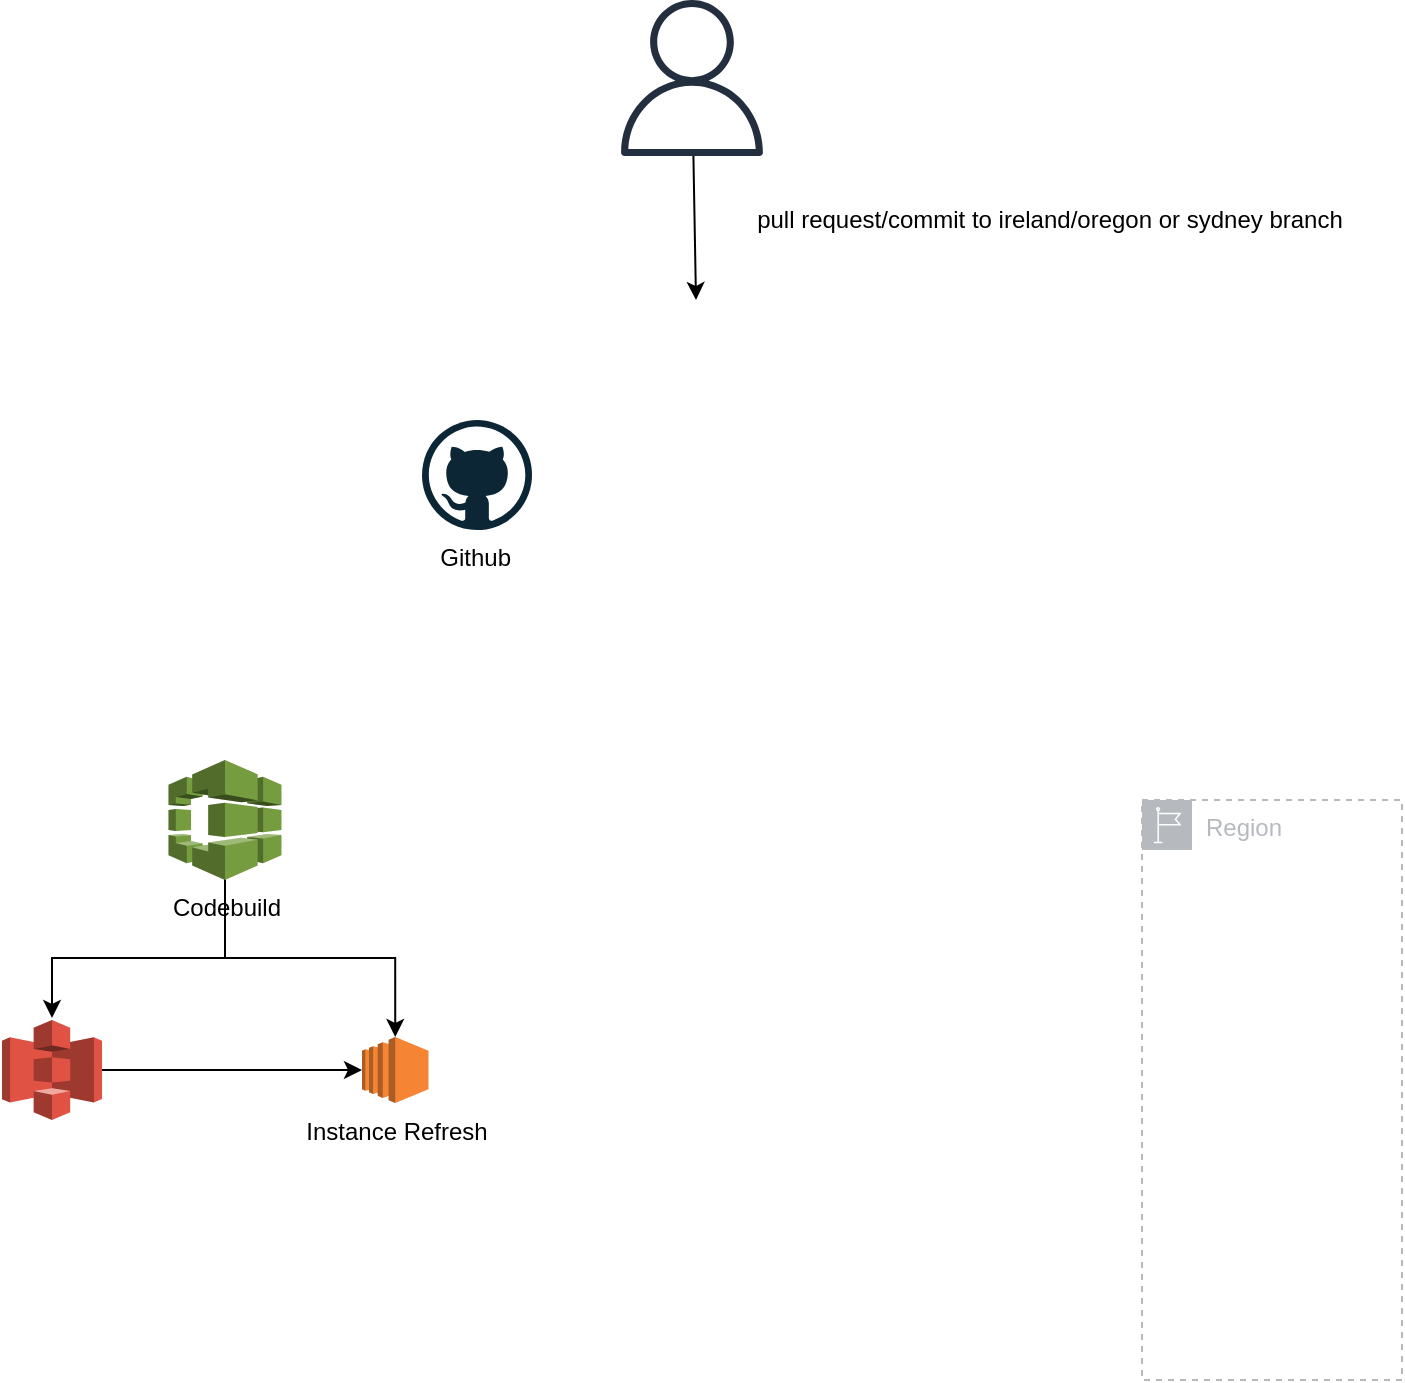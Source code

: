 <mxfile version="14.4.6" type="device"><diagram id="VI2CmjY19Yyj7ONXgsYY" name="Page-1"><mxGraphModel dx="2424" dy="2855" grid="1" gridSize="10" guides="1" tooltips="1" connect="1" arrows="1" fold="1" page="1" pageScale="1" pageWidth="827" pageHeight="1169" math="0" shadow="0"><root><mxCell id="0"/><mxCell id="1" parent="0"/><mxCell id="2IkIX0NBe9HeWPAB8Rjf-5" style="edgeStyle=orthogonalEdgeStyle;rounded=0;orthogonalLoop=1;jettySize=auto;html=1;exitX=1;exitY=0.5;exitDx=0;exitDy=0;exitPerimeter=0;entryX=0;entryY=0.5;entryDx=0;entryDy=0;entryPerimeter=0;" edge="1" parent="1" source="2IkIX0NBe9HeWPAB8Rjf-1" target="Xz6c9rs2hVjiOxUgCXyi-18"><mxGeometry relative="1" as="geometry"/></mxCell><mxCell id="2IkIX0NBe9HeWPAB8Rjf-1" value="" style="outlineConnect=0;dashed=1;verticalLabelPosition=bottom;verticalAlign=top;align=left;html=1;shape=mxgraph.aws3.s3;fillColor=#E05243;gradientColor=none;fontFamily=Helvetica;fontSize=12;fontColor=#B6BABF;strokeColor=#B6BABF;" vertex="1" parent="1"><mxGeometry x="-1570" y="-1410" width="50" height="50" as="geometry"/></mxCell><mxCell id="fUifBIM_3LomGYKWxlKh-23" value="Github&amp;nbsp;" style="dashed=0;outlineConnect=0;html=1;align=center;labelPosition=center;verticalLabelPosition=bottom;verticalAlign=top;shape=mxgraph.weblogos.github" parent="1" vertex="1"><mxGeometry x="-1360" y="-1710" width="55" height="55" as="geometry"/></mxCell><mxCell id="owG1QunbS8IT0_p3A75P-19" value="" style="outlineConnect=0;fontColor=#232F3E;gradientColor=none;fillColor=#232F3E;strokeColor=none;dashed=0;verticalLabelPosition=bottom;verticalAlign=top;align=center;html=1;fontSize=12;fontStyle=0;aspect=fixed;pointerEvents=1;shape=mxgraph.aws4.user;" parent="1" vertex="1"><mxGeometry x="-1264" y="-1920" width="78" height="78" as="geometry"/></mxCell><mxCell id="owG1QunbS8IT0_p3A75P-20" value="" style="endArrow=classic;html=1;" parent="1" source="owG1QunbS8IT0_p3A75P-19" edge="1"><mxGeometry width="50" height="50" relative="1" as="geometry"><mxPoint x="-1461" y="-1620" as="sourcePoint"/><mxPoint x="-1223" y="-1770" as="targetPoint"/></mxGeometry></mxCell><mxCell id="Xz6c9rs2hVjiOxUgCXyi-14" value="pull request/commit to ireland/oregon or sydney branch" style="text;html=1;strokeColor=none;fillColor=none;align=center;verticalAlign=middle;whiteSpace=wrap;rounded=0;" parent="1" vertex="1"><mxGeometry x="-1211" y="-1820" width="330" height="20" as="geometry"/></mxCell><mxCell id="Xz6c9rs2hVjiOxUgCXyi-17" value="Region" style="outlineConnect=0;gradientColor=none;html=1;whiteSpace=wrap;fontSize=12;fontStyle=0;shape=mxgraph.aws4.group;grIcon=mxgraph.aws4.group_region;strokeColor=#B6BABF;fillColor=none;verticalAlign=top;align=left;spacingLeft=30;fontColor=#B6BABF;dashed=1;" parent="1" vertex="1"><mxGeometry x="-1000" y="-1520" width="130" height="290" as="geometry"/></mxCell><mxCell id="Xz6c9rs2hVjiOxUgCXyi-18" value="Instance Refresh" style="outlineConnect=0;dashed=0;verticalLabelPosition=bottom;verticalAlign=top;align=center;html=1;shape=mxgraph.aws3.ec2;fillColor=#F58534;gradientColor=none;" parent="1" vertex="1"><mxGeometry x="-1390" y="-1401.5" width="33.25" height="33" as="geometry"/></mxCell><mxCell id="2IkIX0NBe9HeWPAB8Rjf-4" style="edgeStyle=orthogonalEdgeStyle;rounded=0;orthogonalLoop=1;jettySize=auto;html=1;exitX=0.5;exitY=1;exitDx=0;exitDy=0;exitPerimeter=0;" edge="1" parent="1"><mxGeometry relative="1" as="geometry"><mxPoint x="-1458.5" y="-1481" as="sourcePoint"/><mxPoint x="-1545" y="-1411" as="targetPoint"/><Array as="points"><mxPoint x="-1458" y="-1441"/><mxPoint x="-1545" y="-1441"/></Array></mxGeometry></mxCell><mxCell id="2IkIX0NBe9HeWPAB8Rjf-6" style="edgeStyle=orthogonalEdgeStyle;rounded=0;orthogonalLoop=1;jettySize=auto;html=1;exitX=0.5;exitY=1;exitDx=0;exitDy=0;exitPerimeter=0;entryX=0.5;entryY=0;entryDx=0;entryDy=0;entryPerimeter=0;" edge="1" parent="1" source="2IkIX0NBe9HeWPAB8Rjf-2" target="Xz6c9rs2hVjiOxUgCXyi-18"><mxGeometry relative="1" as="geometry"><Array as="points"><mxPoint x="-1458" y="-1441"/><mxPoint x="-1373" y="-1441"/></Array></mxGeometry></mxCell><mxCell id="2IkIX0NBe9HeWPAB8Rjf-2" value="Codebuild" style="outlineConnect=0;dashed=0;verticalLabelPosition=bottom;verticalAlign=top;align=center;html=1;shape=mxgraph.aws3.codebuild;fillColor=#759C3E;gradientColor=none;" vertex="1" parent="1"><mxGeometry x="-1486.75" y="-1540" width="56.5" height="60" as="geometry"/></mxCell></root></mxGraphModel></diagram></mxfile>